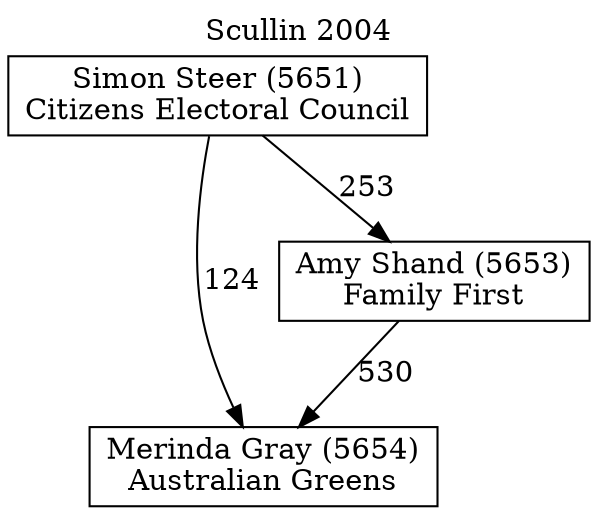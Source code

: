 // House preference flow
digraph "Merinda Gray (5654)_Scullin_2004" {
	graph [label="Scullin 2004" labelloc=t mclimit=10]
	node [shape=box]
	"Merinda Gray (5654)" [label="Merinda Gray (5654)
Australian Greens"]
	"Amy Shand (5653)" [label="Amy Shand (5653)
Family First"]
	"Simon Steer (5651)" [label="Simon Steer (5651)
Citizens Electoral Council"]
	"Merinda Gray (5654)" [label="Merinda Gray (5654)
Australian Greens"]
	"Simon Steer (5651)" [label="Simon Steer (5651)
Citizens Electoral Council"]
	"Simon Steer (5651)" [label="Simon Steer (5651)
Citizens Electoral Council"]
	"Amy Shand (5653)" [label="Amy Shand (5653)
Family First"]
	"Simon Steer (5651)" [label="Simon Steer (5651)
Citizens Electoral Council"]
	"Simon Steer (5651)" [label="Simon Steer (5651)
Citizens Electoral Council"]
	"Amy Shand (5653)" -> "Merinda Gray (5654)" [label=530]
	"Simon Steer (5651)" -> "Amy Shand (5653)" [label=253]
	"Simon Steer (5651)" -> "Merinda Gray (5654)" [label=124]
}
